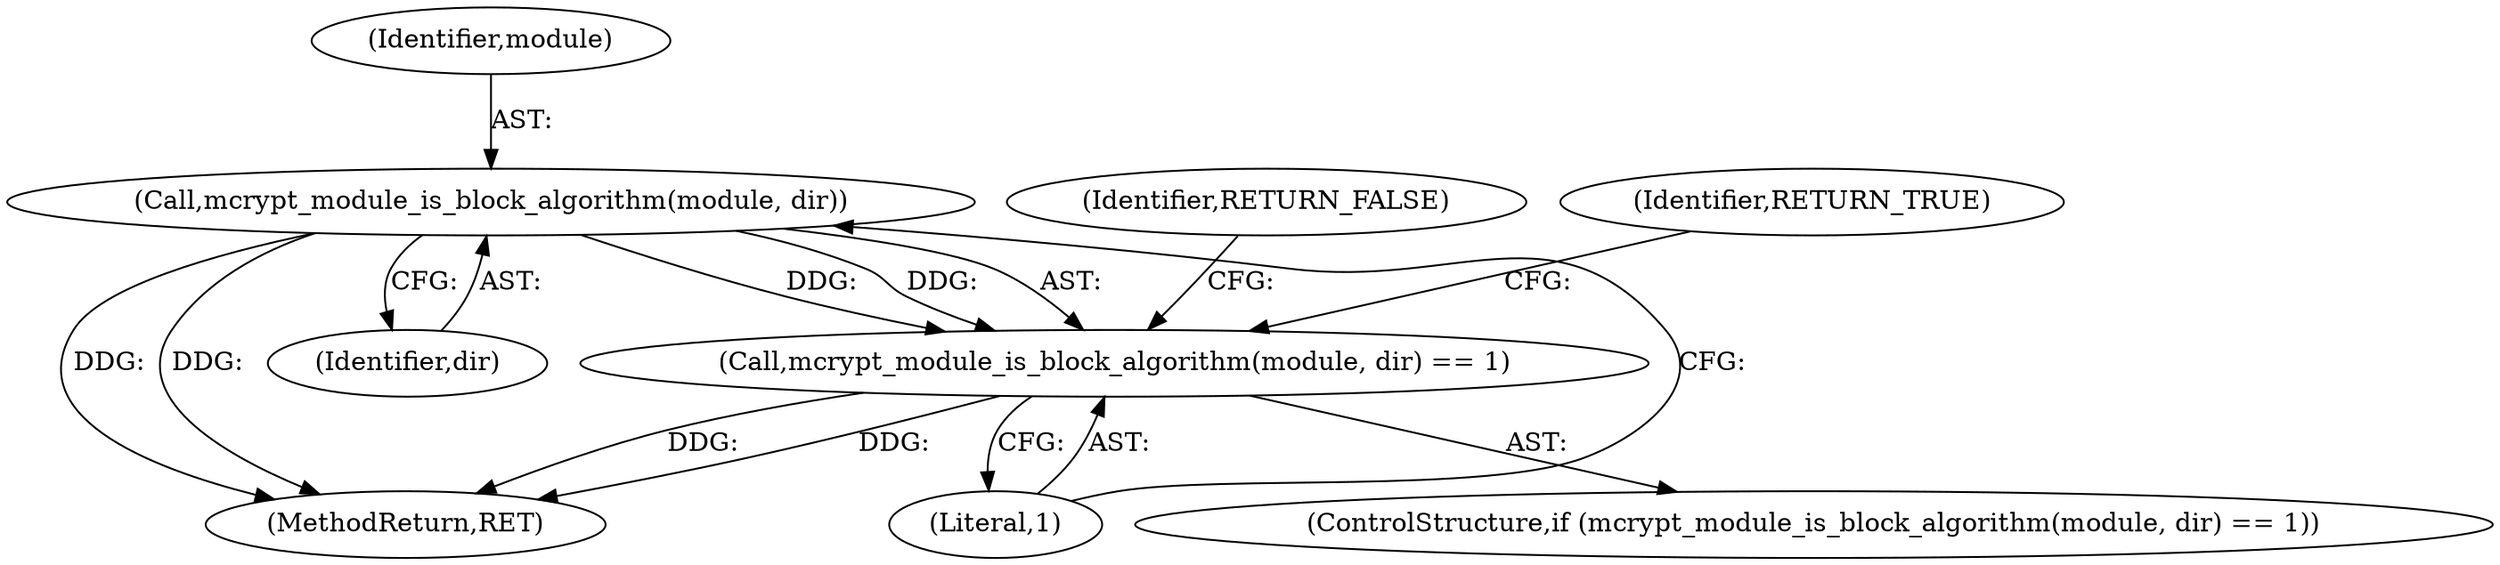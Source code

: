 digraph "0_php-src_6c5211a0cef0cc2854eaa387e0eb036e012904d0?w=1_7@API" {
"1000105" [label="(Call,mcrypt_module_is_block_algorithm(module, dir))"];
"1000104" [label="(Call,mcrypt_module_is_block_algorithm(module, dir) == 1)"];
"1000106" [label="(Identifier,module)"];
"1000110" [label="(Identifier,RETURN_TRUE)"];
"1000105" [label="(Call,mcrypt_module_is_block_algorithm(module, dir))"];
"1000104" [label="(Call,mcrypt_module_is_block_algorithm(module, dir) == 1)"];
"1000107" [label="(Identifier,dir)"];
"1000108" [label="(Literal,1)"];
"1000113" [label="(Identifier,RETURN_FALSE)"];
"1000114" [label="(MethodReturn,RET)"];
"1000103" [label="(ControlStructure,if (mcrypt_module_is_block_algorithm(module, dir) == 1))"];
"1000105" -> "1000104"  [label="AST: "];
"1000105" -> "1000107"  [label="CFG: "];
"1000106" -> "1000105"  [label="AST: "];
"1000107" -> "1000105"  [label="AST: "];
"1000108" -> "1000105"  [label="CFG: "];
"1000105" -> "1000114"  [label="DDG: "];
"1000105" -> "1000114"  [label="DDG: "];
"1000105" -> "1000104"  [label="DDG: "];
"1000105" -> "1000104"  [label="DDG: "];
"1000104" -> "1000103"  [label="AST: "];
"1000104" -> "1000108"  [label="CFG: "];
"1000108" -> "1000104"  [label="AST: "];
"1000110" -> "1000104"  [label="CFG: "];
"1000113" -> "1000104"  [label="CFG: "];
"1000104" -> "1000114"  [label="DDG: "];
"1000104" -> "1000114"  [label="DDG: "];
}
